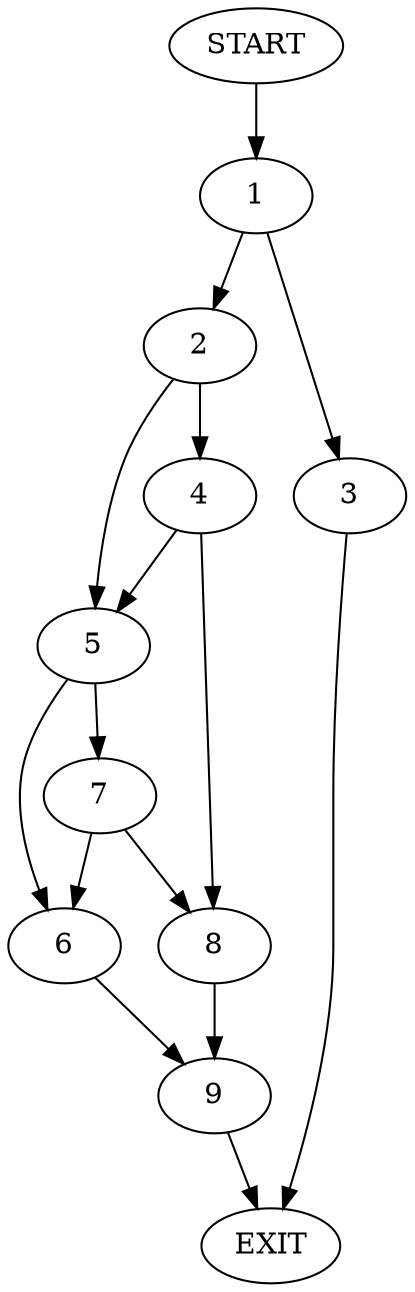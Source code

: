 digraph {
0 [label="START"]
10 [label="EXIT"]
0 -> 1
1 -> 2
1 -> 3
3 -> 10
2 -> 4
2 -> 5
5 -> 6
5 -> 7
4 -> 5
4 -> 8
8 -> 9
7 -> 6
7 -> 8
6 -> 9
9 -> 10
}
